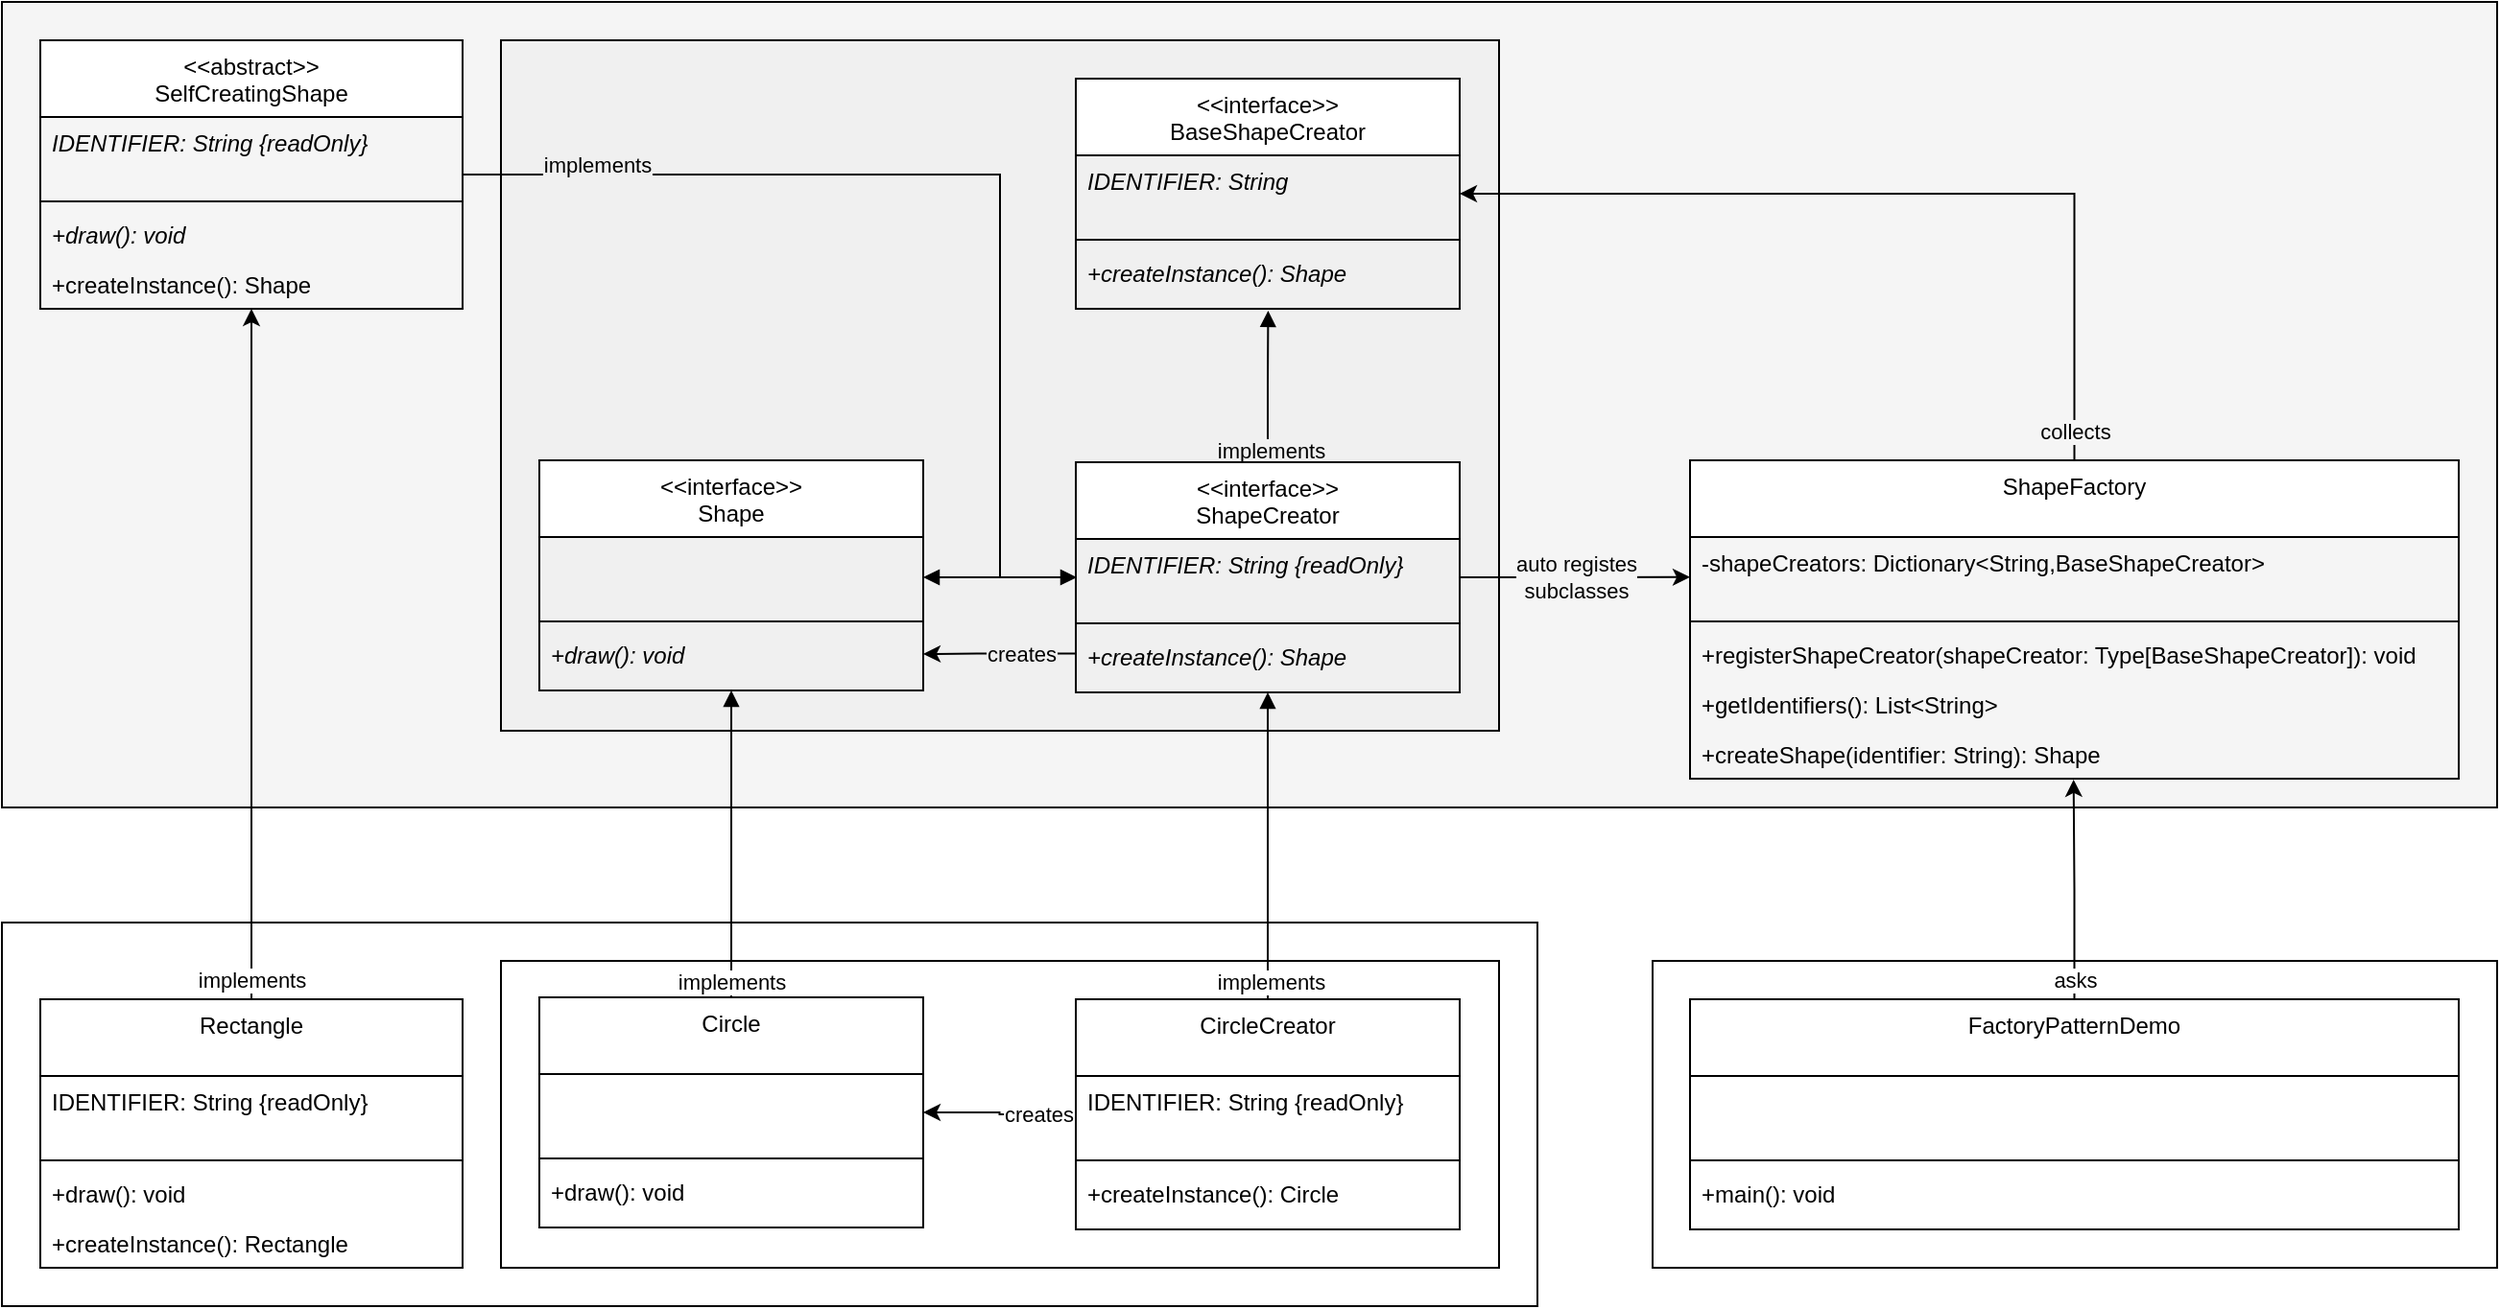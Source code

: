 <mxfile version="23.0.2" type="device">
  <diagram id="C5RBs43oDa-KdzZeNtuy" name="Page-1">
    <mxGraphModel dx="1035" dy="673" grid="1" gridSize="10" guides="1" tooltips="1" connect="1" arrows="1" fold="1" page="1" pageScale="1" pageWidth="1380" pageHeight="760" background="#FFFFFF" math="0" shadow="0">
      <root>
        <mxCell id="WIyWlLk6GJQsqaUBKTNV-0" />
        <mxCell id="WIyWlLk6GJQsqaUBKTNV-1" parent="WIyWlLk6GJQsqaUBKTNV-0" />
        <mxCell id="pMT-D6Sxan6zVDJErmmJ-53" value="" style="rounded=0;whiteSpace=wrap;html=1;labelBackgroundColor=none;fillColor=#F5F5F5;" parent="WIyWlLk6GJQsqaUBKTNV-1" vertex="1">
          <mxGeometry x="40" y="40" width="1300" height="420" as="geometry" />
        </mxCell>
        <mxCell id="pMT-D6Sxan6zVDJErmmJ-57" value="" style="rounded=0;whiteSpace=wrap;html=1;labelBackgroundColor=none;fillColor=#F0F0F0;" parent="WIyWlLk6GJQsqaUBKTNV-1" vertex="1">
          <mxGeometry x="300" y="60" width="520" height="360" as="geometry" />
        </mxCell>
        <mxCell id="pMT-D6Sxan6zVDJErmmJ-52" value="" style="rounded=0;whiteSpace=wrap;html=1;labelBackgroundColor=none;" parent="WIyWlLk6GJQsqaUBKTNV-1" vertex="1">
          <mxGeometry x="900" y="540" width="440" height="160" as="geometry" />
        </mxCell>
        <mxCell id="pMT-D6Sxan6zVDJErmmJ-51" value="" style="rounded=0;whiteSpace=wrap;html=1;labelBackgroundColor=none;" parent="WIyWlLk6GJQsqaUBKTNV-1" vertex="1">
          <mxGeometry x="40" y="520" width="800" height="200" as="geometry" />
        </mxCell>
        <mxCell id="pMT-D6Sxan6zVDJErmmJ-50" value="" style="rounded=0;whiteSpace=wrap;html=1;labelBackgroundColor=none;" parent="WIyWlLk6GJQsqaUBKTNV-1" vertex="1">
          <mxGeometry x="300" y="540" width="520" height="160" as="geometry" />
        </mxCell>
        <mxCell id="zkfFHV4jXpPFQw0GAbJ--0" value="&lt;&lt;interface&gt;&gt;&#xa;Shape" style="swimlane;fontStyle=0;align=center;verticalAlign=top;childLayout=stackLayout;horizontal=1;startSize=40;horizontalStack=0;resizeParent=1;resizeLast=0;collapsible=1;marginBottom=0;rounded=0;shadow=0;strokeWidth=1;labelBackgroundColor=none;" parent="WIyWlLk6GJQsqaUBKTNV-1" vertex="1">
          <mxGeometry x="320" y="279" width="200" height="120" as="geometry">
            <mxRectangle x="230" y="140" width="160" height="26" as="alternateBounds" />
          </mxGeometry>
        </mxCell>
        <mxCell id="zkfFHV4jXpPFQw0GAbJ--1" value=" " style="text;align=left;verticalAlign=top;spacingLeft=4;spacingRight=4;overflow=hidden;rotatable=0;points=[[0,0.5],[1,0.5]];portConstraint=eastwest;labelBackgroundColor=none;" parent="zkfFHV4jXpPFQw0GAbJ--0" vertex="1">
          <mxGeometry y="40" width="200" height="40" as="geometry" />
        </mxCell>
        <mxCell id="zkfFHV4jXpPFQw0GAbJ--4" value="" style="line;html=1;strokeWidth=1;align=left;verticalAlign=middle;spacingTop=-1;spacingLeft=3;spacingRight=3;rotatable=0;labelPosition=right;points=[];portConstraint=eastwest;labelBackgroundColor=none;" parent="zkfFHV4jXpPFQw0GAbJ--0" vertex="1">
          <mxGeometry y="80" width="200" height="8" as="geometry" />
        </mxCell>
        <mxCell id="zkfFHV4jXpPFQw0GAbJ--5" value="+draw(): void" style="text;align=left;verticalAlign=top;spacingLeft=4;spacingRight=4;overflow=hidden;rotatable=0;points=[[0,0.5],[1,0.5]];portConstraint=eastwest;fontStyle=2;labelBackgroundColor=none;" parent="zkfFHV4jXpPFQw0GAbJ--0" vertex="1">
          <mxGeometry y="88" width="200" height="26" as="geometry" />
        </mxCell>
        <mxCell id="zkfFHV4jXpPFQw0GAbJ--6" value="Circle" style="swimlane;fontStyle=0;align=center;verticalAlign=top;childLayout=stackLayout;horizontal=1;startSize=40;horizontalStack=0;resizeParent=1;resizeLast=0;collapsible=1;marginBottom=0;rounded=0;shadow=0;strokeWidth=1;labelBackgroundColor=none;" parent="WIyWlLk6GJQsqaUBKTNV-1" vertex="1">
          <mxGeometry x="320" y="559" width="200" height="120" as="geometry">
            <mxRectangle x="130" y="380" width="160" height="26" as="alternateBounds" />
          </mxGeometry>
        </mxCell>
        <mxCell id="zkfFHV4jXpPFQw0GAbJ--7" value=" " style="text;align=left;verticalAlign=top;spacingLeft=4;spacingRight=4;overflow=hidden;rotatable=0;points=[[0,0.5],[1,0.5]];portConstraint=eastwest;labelBackgroundColor=none;" parent="zkfFHV4jXpPFQw0GAbJ--6" vertex="1">
          <mxGeometry y="40" width="200" height="40" as="geometry" />
        </mxCell>
        <mxCell id="zkfFHV4jXpPFQw0GAbJ--9" value="" style="line;html=1;strokeWidth=1;align=left;verticalAlign=middle;spacingTop=-1;spacingLeft=3;spacingRight=3;rotatable=0;labelPosition=right;points=[];portConstraint=eastwest;labelBackgroundColor=none;" parent="zkfFHV4jXpPFQw0GAbJ--6" vertex="1">
          <mxGeometry y="80" width="200" height="8" as="geometry" />
        </mxCell>
        <mxCell id="zkfFHV4jXpPFQw0GAbJ--11" value="+draw(): void" style="text;align=left;verticalAlign=top;spacingLeft=4;spacingRight=4;overflow=hidden;rotatable=0;points=[[0,0.5],[1,0.5]];portConstraint=eastwest;labelBackgroundColor=none;" parent="zkfFHV4jXpPFQw0GAbJ--6" vertex="1">
          <mxGeometry y="88" width="200" height="26" as="geometry" />
        </mxCell>
        <mxCell id="zkfFHV4jXpPFQw0GAbJ--12" value="" style="endArrow=block;endSize=6;endFill=1;shadow=0;strokeWidth=1;rounded=0;edgeStyle=elbowEdgeStyle;elbow=vertical;labelBackgroundColor=none;fontColor=default;" parent="WIyWlLk6GJQsqaUBKTNV-1" source="zkfFHV4jXpPFQw0GAbJ--6" target="zkfFHV4jXpPFQw0GAbJ--0" edge="1">
          <mxGeometry width="160" relative="1" as="geometry">
            <mxPoint x="500" y="362" as="sourcePoint" />
            <mxPoint x="500" y="362" as="targetPoint" />
          </mxGeometry>
        </mxCell>
        <mxCell id="pMT-D6Sxan6zVDJErmmJ-42" value="implements" style="edgeLabel;html=1;align=center;verticalAlign=middle;resizable=0;points=[];labelBackgroundColor=default;" parent="zkfFHV4jXpPFQw0GAbJ--12" vertex="1" connectable="0">
          <mxGeometry x="-0.656" y="-1" relative="1" as="geometry">
            <mxPoint x="-1" y="19" as="offset" />
          </mxGeometry>
        </mxCell>
        <mxCell id="pMT-D6Sxan6zVDJErmmJ-41" style="edgeStyle=orthogonalEdgeStyle;rounded=0;orthogonalLoop=1;jettySize=auto;html=1;entryX=1;entryY=0.5;entryDx=0;entryDy=0;labelBackgroundColor=none;fontColor=default;exitX=0;exitY=0.5;exitDx=0;exitDy=0;" parent="WIyWlLk6GJQsqaUBKTNV-1" source="zkfFHV4jXpPFQw0GAbJ--14" target="zkfFHV4jXpPFQw0GAbJ--7" edge="1">
          <mxGeometry relative="1" as="geometry">
            <mxPoint x="640" y="619" as="sourcePoint" />
            <mxPoint x="521" y="620" as="targetPoint" />
            <Array as="points" />
          </mxGeometry>
        </mxCell>
        <mxCell id="pMT-D6Sxan6zVDJErmmJ-43" value="creates" style="edgeLabel;html=1;align=center;verticalAlign=middle;resizable=0;points=[];labelBackgroundColor=default;" parent="pMT-D6Sxan6zVDJErmmJ-41" vertex="1" connectable="0">
          <mxGeometry x="-0.394" relative="1" as="geometry">
            <mxPoint x="5" as="offset" />
          </mxGeometry>
        </mxCell>
        <mxCell id="zkfFHV4jXpPFQw0GAbJ--13" value="CircleCreator" style="swimlane;fontStyle=0;align=center;verticalAlign=top;childLayout=stackLayout;horizontal=1;startSize=40;horizontalStack=0;resizeParent=1;resizeLast=0;collapsible=1;marginBottom=0;rounded=0;shadow=0;strokeWidth=1;labelBackgroundColor=none;" parent="WIyWlLk6GJQsqaUBKTNV-1" vertex="1">
          <mxGeometry x="599.5" y="560" width="200" height="120" as="geometry">
            <mxRectangle x="340" y="380" width="170" height="26" as="alternateBounds" />
          </mxGeometry>
        </mxCell>
        <mxCell id="zkfFHV4jXpPFQw0GAbJ--14" value="IDENTIFIER: String {readOnly}" style="text;align=left;verticalAlign=top;spacingLeft=4;spacingRight=4;overflow=hidden;rotatable=0;points=[[0,0.5],[1,0.5]];portConstraint=eastwest;labelBackgroundColor=none;" parent="zkfFHV4jXpPFQw0GAbJ--13" vertex="1">
          <mxGeometry y="40" width="200" height="40" as="geometry" />
        </mxCell>
        <mxCell id="zkfFHV4jXpPFQw0GAbJ--15" value="" style="line;html=1;strokeWidth=1;align=left;verticalAlign=middle;spacingTop=-1;spacingLeft=3;spacingRight=3;rotatable=0;labelPosition=right;points=[];portConstraint=eastwest;labelBackgroundColor=none;" parent="zkfFHV4jXpPFQw0GAbJ--13" vertex="1">
          <mxGeometry y="80" width="200" height="8" as="geometry" />
        </mxCell>
        <mxCell id="JLpfMF-1qsqjTycJvYKF-40" value="+createInstance(): Circle" style="text;align=left;verticalAlign=top;spacingLeft=4;spacingRight=4;overflow=hidden;rotatable=0;points=[[0,0.5],[1,0.5]];portConstraint=eastwest;labelBackgroundColor=none;" parent="zkfFHV4jXpPFQw0GAbJ--13" vertex="1">
          <mxGeometry y="88" width="200" height="32" as="geometry" />
        </mxCell>
        <mxCell id="pMT-D6Sxan6zVDJErmmJ-21" style="edgeStyle=orthogonalEdgeStyle;rounded=0;orthogonalLoop=1;jettySize=auto;html=1;entryX=1;entryY=0.5;entryDx=0;entryDy=0;labelBackgroundColor=none;fontColor=default;" parent="WIyWlLk6GJQsqaUBKTNV-1" source="zkfFHV4jXpPFQw0GAbJ--17" target="pMT-D6Sxan6zVDJErmmJ-1" edge="1">
          <mxGeometry relative="1" as="geometry" />
        </mxCell>
        <mxCell id="pMT-D6Sxan6zVDJErmmJ-62" value="collects" style="edgeLabel;html=1;align=center;verticalAlign=middle;resizable=0;points=[];labelBackgroundColor=#F5F5F5;" parent="pMT-D6Sxan6zVDJErmmJ-21" vertex="1" connectable="0">
          <mxGeometry x="-0.933" relative="1" as="geometry">
            <mxPoint as="offset" />
          </mxGeometry>
        </mxCell>
        <mxCell id="zkfFHV4jXpPFQw0GAbJ--17" value="ShapeFactory" style="swimlane;fontStyle=0;align=center;verticalAlign=top;childLayout=stackLayout;horizontal=1;startSize=40;horizontalStack=0;resizeParent=1;resizeLast=0;collapsible=1;marginBottom=0;rounded=0;shadow=0;strokeWidth=1;labelBackgroundColor=none;" parent="WIyWlLk6GJQsqaUBKTNV-1" vertex="1">
          <mxGeometry x="919.5" y="279" width="400.5" height="166" as="geometry">
            <mxRectangle x="550" y="140" width="160" height="26" as="alternateBounds" />
          </mxGeometry>
        </mxCell>
        <mxCell id="zkfFHV4jXpPFQw0GAbJ--18" value="-shapeCreators: Dictionary&lt;String,BaseShapeCreator&gt;" style="text;align=left;verticalAlign=top;spacingLeft=4;spacingRight=4;overflow=hidden;rotatable=0;points=[[0,0.5],[1,0.5]];portConstraint=eastwest;labelBackgroundColor=none;" parent="zkfFHV4jXpPFQw0GAbJ--17" vertex="1">
          <mxGeometry y="40" width="400.5" height="40" as="geometry" />
        </mxCell>
        <mxCell id="zkfFHV4jXpPFQw0GAbJ--23" value="" style="line;html=1;strokeWidth=1;align=left;verticalAlign=middle;spacingTop=-1;spacingLeft=3;spacingRight=3;rotatable=0;labelPosition=right;points=[];portConstraint=eastwest;labelBackgroundColor=none;" parent="zkfFHV4jXpPFQw0GAbJ--17" vertex="1">
          <mxGeometry y="80" width="400.5" height="8" as="geometry" />
        </mxCell>
        <mxCell id="zkfFHV4jXpPFQw0GAbJ--24" value="+registerShapeCreator(shapeCreator: Type[BaseShapeCreator]): void" style="text;align=left;verticalAlign=top;spacingLeft=4;spacingRight=4;overflow=hidden;rotatable=0;points=[[0,0.5],[1,0.5]];portConstraint=eastwest;labelBackgroundColor=none;" parent="zkfFHV4jXpPFQw0GAbJ--17" vertex="1">
          <mxGeometry y="88" width="400.5" height="26" as="geometry" />
        </mxCell>
        <mxCell id="JLpfMF-1qsqjTycJvYKF-4" value="+getIdentifiers(): List&lt;String&gt;" style="text;align=left;verticalAlign=top;spacingLeft=4;spacingRight=4;overflow=hidden;rotatable=0;points=[[0,0.5],[1,0.5]];portConstraint=eastwest;labelBackgroundColor=none;" parent="zkfFHV4jXpPFQw0GAbJ--17" vertex="1">
          <mxGeometry y="114" width="400.5" height="26" as="geometry" />
        </mxCell>
        <mxCell id="JLpfMF-1qsqjTycJvYKF-7" value="+createShape(identifier: String): Shape" style="text;align=left;verticalAlign=top;spacingLeft=4;spacingRight=4;overflow=hidden;rotatable=0;points=[[0,0.5],[1,0.5]];portConstraint=eastwest;labelBackgroundColor=none;" parent="zkfFHV4jXpPFQw0GAbJ--17" vertex="1">
          <mxGeometry y="140" width="400.5" height="26" as="geometry" />
        </mxCell>
        <mxCell id="pMT-D6Sxan6zVDJErmmJ-25" style="edgeStyle=orthogonalEdgeStyle;rounded=0;orthogonalLoop=1;jettySize=auto;html=1;entryX=0.499;entryY=1.018;entryDx=0;entryDy=0;entryPerimeter=0;labelBackgroundColor=none;fontColor=default;" parent="WIyWlLk6GJQsqaUBKTNV-1" source="fiS4yMBq28Mgk7559bbf-16" target="JLpfMF-1qsqjTycJvYKF-7" edge="1">
          <mxGeometry relative="1" as="geometry" />
        </mxCell>
        <mxCell id="pMT-D6Sxan6zVDJErmmJ-47" value="asks" style="edgeLabel;html=1;align=center;verticalAlign=middle;resizable=0;points=[];labelBackgroundColor=default;" parent="pMT-D6Sxan6zVDJErmmJ-25" vertex="1" connectable="0">
          <mxGeometry x="-0.811" relative="1" as="geometry">
            <mxPoint y="1" as="offset" />
          </mxGeometry>
        </mxCell>
        <mxCell id="fiS4yMBq28Mgk7559bbf-16" value="FactoryPatternDemo" style="swimlane;fontStyle=0;align=center;verticalAlign=top;childLayout=stackLayout;horizontal=1;startSize=40;horizontalStack=0;resizeParent=1;resizeLast=0;collapsible=1;marginBottom=0;rounded=0;shadow=0;strokeWidth=1;labelBackgroundColor=none;" parent="WIyWlLk6GJQsqaUBKTNV-1" vertex="1">
          <mxGeometry x="919.5" y="560" width="400.5" height="120" as="geometry">
            <mxRectangle x="550" y="140" width="160" height="26" as="alternateBounds" />
          </mxGeometry>
        </mxCell>
        <mxCell id="fiS4yMBq28Mgk7559bbf-17" value=" " style="text;align=left;verticalAlign=top;spacingLeft=4;spacingRight=4;overflow=hidden;rotatable=0;points=[[0,0.5],[1,0.5]];portConstraint=eastwest;labelBackgroundColor=none;" parent="fiS4yMBq28Mgk7559bbf-16" vertex="1">
          <mxGeometry y="40" width="400.5" height="40" as="geometry" />
        </mxCell>
        <mxCell id="fiS4yMBq28Mgk7559bbf-18" value="" style="line;html=1;strokeWidth=1;align=left;verticalAlign=middle;spacingTop=-1;spacingLeft=3;spacingRight=3;rotatable=0;labelPosition=right;points=[];portConstraint=eastwest;labelBackgroundColor=none;" parent="fiS4yMBq28Mgk7559bbf-16" vertex="1">
          <mxGeometry y="80" width="400.5" height="8" as="geometry" />
        </mxCell>
        <mxCell id="fiS4yMBq28Mgk7559bbf-19" value="+main(): void" style="text;align=left;verticalAlign=top;spacingLeft=4;spacingRight=4;overflow=hidden;rotatable=0;points=[[0,0.5],[1,0.5]];portConstraint=eastwest;labelBackgroundColor=none;" parent="fiS4yMBq28Mgk7559bbf-16" vertex="1">
          <mxGeometry y="88" width="400.5" height="26" as="geometry" />
        </mxCell>
        <mxCell id="pMT-D6Sxan6zVDJErmmJ-19" style="edgeStyle=orthogonalEdgeStyle;rounded=0;orthogonalLoop=1;jettySize=auto;html=1;entryX=0.501;entryY=1.03;entryDx=0;entryDy=0;entryPerimeter=0;endArrow=block;endFill=1;labelBackgroundColor=none;fontColor=default;" parent="WIyWlLk6GJQsqaUBKTNV-1" source="JLpfMF-1qsqjTycJvYKF-0" target="pMT-D6Sxan6zVDJErmmJ-3" edge="1">
          <mxGeometry relative="1" as="geometry" />
        </mxCell>
        <mxCell id="pMT-D6Sxan6zVDJErmmJ-45" value="implements" style="edgeLabel;html=1;align=center;verticalAlign=middle;resizable=0;points=[];labelBackgroundColor=#F0F0F0;" parent="pMT-D6Sxan6zVDJErmmJ-19" vertex="1" connectable="0">
          <mxGeometry x="-0.83" y="-1" relative="1" as="geometry">
            <mxPoint as="offset" />
          </mxGeometry>
        </mxCell>
        <mxCell id="pMT-D6Sxan6zVDJErmmJ-39" style="edgeStyle=orthogonalEdgeStyle;rounded=0;orthogonalLoop=1;jettySize=auto;html=1;entryX=0;entryY=0.523;entryDx=0;entryDy=0;labelBackgroundColor=none;fontColor=default;entryPerimeter=0;" parent="WIyWlLk6GJQsqaUBKTNV-1" source="JLpfMF-1qsqjTycJvYKF-0" target="zkfFHV4jXpPFQw0GAbJ--18" edge="1">
          <mxGeometry relative="1" as="geometry">
            <Array as="points" />
          </mxGeometry>
        </mxCell>
        <mxCell id="pMT-D6Sxan6zVDJErmmJ-48" value="&lt;font style=&quot;font-size: 11px;&quot;&gt;auto registes&lt;br style=&quot;&quot;&gt;subclasses&lt;/font&gt;" style="edgeLabel;html=1;align=center;verticalAlign=middle;resizable=0;points=[];labelBackgroundColor=#F5F5F5;" parent="pMT-D6Sxan6zVDJErmmJ-39" vertex="1" connectable="0">
          <mxGeometry x="-0.573" relative="1" as="geometry">
            <mxPoint x="35" as="offset" />
          </mxGeometry>
        </mxCell>
        <mxCell id="JLpfMF-1qsqjTycJvYKF-0" value="&lt;&lt;interface&gt;&gt;&#xa;ShapeCreator" style="swimlane;fontStyle=0;align=center;verticalAlign=top;childLayout=stackLayout;horizontal=1;startSize=40;horizontalStack=0;resizeParent=1;resizeLast=0;collapsible=1;marginBottom=0;rounded=0;shadow=0;strokeWidth=1;labelBackgroundColor=none;" parent="WIyWlLk6GJQsqaUBKTNV-1" vertex="1">
          <mxGeometry x="599.5" y="280" width="200" height="120" as="geometry">
            <mxRectangle x="230" y="140" width="160" height="26" as="alternateBounds" />
          </mxGeometry>
        </mxCell>
        <mxCell id="JLpfMF-1qsqjTycJvYKF-1" value="IDENTIFIER: String {readOnly}" style="text;align=left;verticalAlign=top;spacingLeft=4;spacingRight=4;overflow=hidden;rotatable=0;points=[[0,0.5],[1,0.5]];portConstraint=eastwest;fontStyle=2;labelBackgroundColor=none;" parent="JLpfMF-1qsqjTycJvYKF-0" vertex="1">
          <mxGeometry y="40" width="200" height="40" as="geometry" />
        </mxCell>
        <mxCell id="JLpfMF-1qsqjTycJvYKF-2" value="" style="line;html=1;strokeWidth=1;align=left;verticalAlign=middle;spacingTop=-1;spacingLeft=3;spacingRight=3;rotatable=0;labelPosition=right;points=[];portConstraint=eastwest;labelBackgroundColor=none;" parent="JLpfMF-1qsqjTycJvYKF-0" vertex="1">
          <mxGeometry y="80" width="200" height="8" as="geometry" />
        </mxCell>
        <mxCell id="JLpfMF-1qsqjTycJvYKF-3" value="+createInstance(): Shape" style="text;align=left;verticalAlign=top;spacingLeft=4;spacingRight=4;overflow=hidden;rotatable=0;points=[[0,0.5],[1,0.5]];portConstraint=eastwest;fontStyle=2;labelBackgroundColor=none;" parent="JLpfMF-1qsqjTycJvYKF-0" vertex="1">
          <mxGeometry y="88" width="200" height="32" as="geometry" />
        </mxCell>
        <mxCell id="pMT-D6Sxan6zVDJErmmJ-14" style="edgeStyle=orthogonalEdgeStyle;rounded=0;orthogonalLoop=1;jettySize=auto;html=1;endArrow=block;endFill=1;labelBackgroundColor=none;fontColor=default;" parent="WIyWlLk6GJQsqaUBKTNV-1" edge="1">
          <mxGeometry relative="1" as="geometry">
            <mxPoint x="320.0" y="130" as="sourcePoint" />
            <mxPoint x="600" y="340" as="targetPoint" />
            <Array as="points">
              <mxPoint x="560" y="340" />
            </Array>
          </mxGeometry>
        </mxCell>
        <mxCell id="pMT-D6Sxan6zVDJErmmJ-15" style="edgeStyle=orthogonalEdgeStyle;rounded=0;orthogonalLoop=1;jettySize=auto;html=1;endArrow=block;endFill=1;exitX=1;exitY=0.5;exitDx=0;exitDy=0;labelBackgroundColor=none;fontColor=default;" parent="WIyWlLk6GJQsqaUBKTNV-1" source="JLpfMF-1qsqjTycJvYKF-11" edge="1">
          <mxGeometry relative="1" as="geometry">
            <mxPoint x="380.0" y="130" as="sourcePoint" />
            <mxPoint x="520" y="340" as="targetPoint" />
            <Array as="points">
              <mxPoint x="560" y="130" />
              <mxPoint x="560" y="340" />
              <mxPoint x="520" y="340" />
            </Array>
          </mxGeometry>
        </mxCell>
        <mxCell id="pMT-D6Sxan6zVDJErmmJ-46" value="implements" style="edgeLabel;html=1;align=center;verticalAlign=middle;resizable=0;points=[];labelBackgroundColor=#F0F0F0;" parent="pMT-D6Sxan6zVDJErmmJ-15" vertex="1" connectable="0">
          <mxGeometry x="-0.966" y="1" relative="1" as="geometry">
            <mxPoint x="61" y="-4" as="offset" />
          </mxGeometry>
        </mxCell>
        <mxCell id="JLpfMF-1qsqjTycJvYKF-11" value="&lt;&lt;abstract&gt;&gt;&#xa;SelfCreatingShape" style="swimlane;fontStyle=0;align=center;verticalAlign=top;childLayout=stackLayout;horizontal=1;startSize=40;horizontalStack=0;resizeParent=1;resizeLast=0;collapsible=1;marginBottom=0;rounded=0;shadow=0;strokeWidth=1;labelBackgroundColor=none;" parent="WIyWlLk6GJQsqaUBKTNV-1" vertex="1">
          <mxGeometry x="60" y="60" width="220" height="140" as="geometry">
            <mxRectangle x="230" y="140" width="160" height="26" as="alternateBounds" />
          </mxGeometry>
        </mxCell>
        <mxCell id="JLpfMF-1qsqjTycJvYKF-12" value="IDENTIFIER: String {readOnly}" style="text;align=left;verticalAlign=top;spacingLeft=4;spacingRight=4;overflow=hidden;rotatable=0;points=[[0,0.5],[1,0.5]];portConstraint=eastwest;fontStyle=2;labelBackgroundColor=none;" parent="JLpfMF-1qsqjTycJvYKF-11" vertex="1">
          <mxGeometry y="40" width="220" height="40" as="geometry" />
        </mxCell>
        <mxCell id="JLpfMF-1qsqjTycJvYKF-13" value="" style="line;html=1;strokeWidth=1;align=left;verticalAlign=middle;spacingTop=-1;spacingLeft=3;spacingRight=3;rotatable=0;labelPosition=right;points=[];portConstraint=eastwest;labelBackgroundColor=none;" parent="JLpfMF-1qsqjTycJvYKF-11" vertex="1">
          <mxGeometry y="80" width="220" height="8" as="geometry" />
        </mxCell>
        <mxCell id="JLpfMF-1qsqjTycJvYKF-14" value="+draw(): void" style="text;align=left;verticalAlign=top;spacingLeft=4;spacingRight=4;overflow=hidden;rotatable=0;points=[[0,0.5],[1,0.5]];portConstraint=eastwest;fontStyle=2;labelBackgroundColor=none;" parent="JLpfMF-1qsqjTycJvYKF-11" vertex="1">
          <mxGeometry y="88" width="220" height="26" as="geometry" />
        </mxCell>
        <mxCell id="pMT-D6Sxan6zVDJErmmJ-64" value="+createInstance(): Shape" style="text;align=left;verticalAlign=top;spacingLeft=4;spacingRight=4;overflow=hidden;rotatable=0;points=[[0,0.5],[1,0.5]];portConstraint=eastwest;labelBackgroundColor=none;" parent="JLpfMF-1qsqjTycJvYKF-11" vertex="1">
          <mxGeometry y="114" width="220" height="26" as="geometry" />
        </mxCell>
        <mxCell id="pMT-D6Sxan6zVDJErmmJ-40" style="edgeStyle=orthogonalEdgeStyle;rounded=0;orthogonalLoop=1;jettySize=auto;html=1;labelBackgroundColor=none;fontColor=default;exitX=0.5;exitY=0;exitDx=0;exitDy=0;entryX=0.5;entryY=1;entryDx=0;entryDy=0;" parent="WIyWlLk6GJQsqaUBKTNV-1" source="JLpfMF-1qsqjTycJvYKF-25" target="JLpfMF-1qsqjTycJvYKF-11" edge="1">
          <mxGeometry relative="1" as="geometry">
            <mxPoint x="180" y="560" as="sourcePoint" />
            <mxPoint x="170" y="230" as="targetPoint" />
            <Array as="points" />
          </mxGeometry>
        </mxCell>
        <mxCell id="pMT-D6Sxan6zVDJErmmJ-49" value="implements" style="edgeLabel;html=1;align=center;verticalAlign=middle;resizable=0;points=[];labelBackgroundColor=default;" parent="pMT-D6Sxan6zVDJErmmJ-40" vertex="1" connectable="0">
          <mxGeometry x="-0.965" y="-1" relative="1" as="geometry">
            <mxPoint x="-1" y="-4" as="offset" />
          </mxGeometry>
        </mxCell>
        <mxCell id="JLpfMF-1qsqjTycJvYKF-25" value="Rectangle" style="swimlane;fontStyle=0;align=center;verticalAlign=top;childLayout=stackLayout;horizontal=1;startSize=40;horizontalStack=0;resizeParent=1;resizeLast=0;collapsible=1;marginBottom=0;rounded=0;shadow=0;strokeWidth=1;labelBackgroundColor=none;" parent="WIyWlLk6GJQsqaUBKTNV-1" vertex="1">
          <mxGeometry x="60" y="560" width="220" height="140" as="geometry">
            <mxRectangle x="130" y="380" width="160" height="26" as="alternateBounds" />
          </mxGeometry>
        </mxCell>
        <mxCell id="JLpfMF-1qsqjTycJvYKF-26" value="IDENTIFIER: String {readOnly}" style="text;align=left;verticalAlign=top;spacingLeft=4;spacingRight=4;overflow=hidden;rotatable=0;points=[[0,0.5],[1,0.5]];portConstraint=eastwest;labelBackgroundColor=none;" parent="JLpfMF-1qsqjTycJvYKF-25" vertex="1">
          <mxGeometry y="40" width="220" height="40" as="geometry" />
        </mxCell>
        <mxCell id="JLpfMF-1qsqjTycJvYKF-27" value="" style="line;html=1;strokeWidth=1;align=left;verticalAlign=middle;spacingTop=-1;spacingLeft=3;spacingRight=3;rotatable=0;labelPosition=right;points=[];portConstraint=eastwest;labelBackgroundColor=none;" parent="JLpfMF-1qsqjTycJvYKF-25" vertex="1">
          <mxGeometry y="80" width="220" height="8" as="geometry" />
        </mxCell>
        <mxCell id="JLpfMF-1qsqjTycJvYKF-29" value="+draw(): void" style="text;align=left;verticalAlign=top;spacingLeft=4;spacingRight=4;overflow=hidden;rotatable=0;points=[[0,0.5],[1,0.5]];portConstraint=eastwest;labelBackgroundColor=none;" parent="JLpfMF-1qsqjTycJvYKF-25" vertex="1">
          <mxGeometry y="88" width="220" height="26" as="geometry" />
        </mxCell>
        <mxCell id="JLpfMF-1qsqjTycJvYKF-31" value="+createInstance(): Rectangle" style="text;align=left;verticalAlign=top;spacingLeft=4;spacingRight=4;overflow=hidden;rotatable=0;points=[[0,0.5],[1,0.5]];portConstraint=eastwest;labelBackgroundColor=none;" parent="JLpfMF-1qsqjTycJvYKF-25" vertex="1">
          <mxGeometry y="114" width="220" height="26" as="geometry" />
        </mxCell>
        <mxCell id="JLpfMF-1qsqjTycJvYKF-35" style="edgeStyle=orthogonalEdgeStyle;rounded=0;orthogonalLoop=1;jettySize=auto;html=1;entryX=0.5;entryY=1;entryDx=0;entryDy=0;endArrow=block;endFill=1;labelBackgroundColor=none;fontColor=default;" parent="WIyWlLk6GJQsqaUBKTNV-1" source="zkfFHV4jXpPFQw0GAbJ--13" target="JLpfMF-1qsqjTycJvYKF-0" edge="1">
          <mxGeometry relative="1" as="geometry">
            <mxPoint x="699.34" y="420.48" as="targetPoint" />
          </mxGeometry>
        </mxCell>
        <mxCell id="pMT-D6Sxan6zVDJErmmJ-44" value="implements" style="edgeLabel;html=1;align=center;verticalAlign=middle;resizable=0;points=[];labelBackgroundColor=default;" parent="JLpfMF-1qsqjTycJvYKF-35" vertex="1" connectable="0">
          <mxGeometry x="-0.841" y="-1" relative="1" as="geometry">
            <mxPoint y="3" as="offset" />
          </mxGeometry>
        </mxCell>
        <mxCell id="pMT-D6Sxan6zVDJErmmJ-0" value="&lt;&lt;interface&gt;&gt;&#xa;BaseShapeCreator" style="swimlane;fontStyle=0;align=center;verticalAlign=top;childLayout=stackLayout;horizontal=1;startSize=40;horizontalStack=0;resizeParent=1;resizeLast=0;collapsible=1;marginBottom=0;rounded=0;shadow=0;strokeWidth=1;labelBackgroundColor=none;" parent="WIyWlLk6GJQsqaUBKTNV-1" vertex="1">
          <mxGeometry x="599.5" y="80" width="200" height="120" as="geometry">
            <mxRectangle x="230" y="140" width="160" height="26" as="alternateBounds" />
          </mxGeometry>
        </mxCell>
        <mxCell id="pMT-D6Sxan6zVDJErmmJ-1" value="IDENTIFIER: String" style="text;align=left;verticalAlign=top;spacingLeft=4;spacingRight=4;overflow=hidden;rotatable=0;points=[[0,0.5],[1,0.5]];portConstraint=eastwest;fontStyle=2;labelBackgroundColor=none;" parent="pMT-D6Sxan6zVDJErmmJ-0" vertex="1">
          <mxGeometry y="40" width="200" height="40" as="geometry" />
        </mxCell>
        <mxCell id="pMT-D6Sxan6zVDJErmmJ-2" value="" style="line;html=1;strokeWidth=1;align=left;verticalAlign=middle;spacingTop=-1;spacingLeft=3;spacingRight=3;rotatable=0;labelPosition=right;points=[];portConstraint=eastwest;labelBackgroundColor=none;" parent="pMT-D6Sxan6zVDJErmmJ-0" vertex="1">
          <mxGeometry y="80" width="200" height="8" as="geometry" />
        </mxCell>
        <mxCell id="pMT-D6Sxan6zVDJErmmJ-3" value="+createInstance(): Shape" style="text;align=left;verticalAlign=top;spacingLeft=4;spacingRight=4;overflow=hidden;rotatable=0;points=[[0,0.5],[1,0.5]];portConstraint=eastwest;fontStyle=2;labelBackgroundColor=none;" parent="pMT-D6Sxan6zVDJErmmJ-0" vertex="1">
          <mxGeometry y="88" width="200" height="32" as="geometry" />
        </mxCell>
        <mxCell id="pMT-D6Sxan6zVDJErmmJ-59" style="edgeStyle=orthogonalEdgeStyle;rounded=0;orthogonalLoop=1;jettySize=auto;html=1;entryX=1;entryY=0.5;entryDx=0;entryDy=0;labelBackgroundColor=none;fontColor=default;exitX=0.001;exitY=0.367;exitDx=0;exitDy=0;exitPerimeter=0;" parent="WIyWlLk6GJQsqaUBKTNV-1" source="JLpfMF-1qsqjTycJvYKF-3" target="zkfFHV4jXpPFQw0GAbJ--5" edge="1">
          <mxGeometry relative="1" as="geometry">
            <mxPoint x="620" y="379.41" as="sourcePoint" />
            <mxPoint x="500" y="379.41" as="targetPoint" />
            <Array as="points" />
          </mxGeometry>
        </mxCell>
        <mxCell id="pMT-D6Sxan6zVDJErmmJ-60" value="creates" style="edgeLabel;html=1;align=center;verticalAlign=middle;resizable=0;points=[];labelBackgroundColor=#F0F0F0;" parent="pMT-D6Sxan6zVDJErmmJ-59" vertex="1" connectable="0">
          <mxGeometry x="-0.394" relative="1" as="geometry">
            <mxPoint x="-5" as="offset" />
          </mxGeometry>
        </mxCell>
      </root>
    </mxGraphModel>
  </diagram>
</mxfile>
